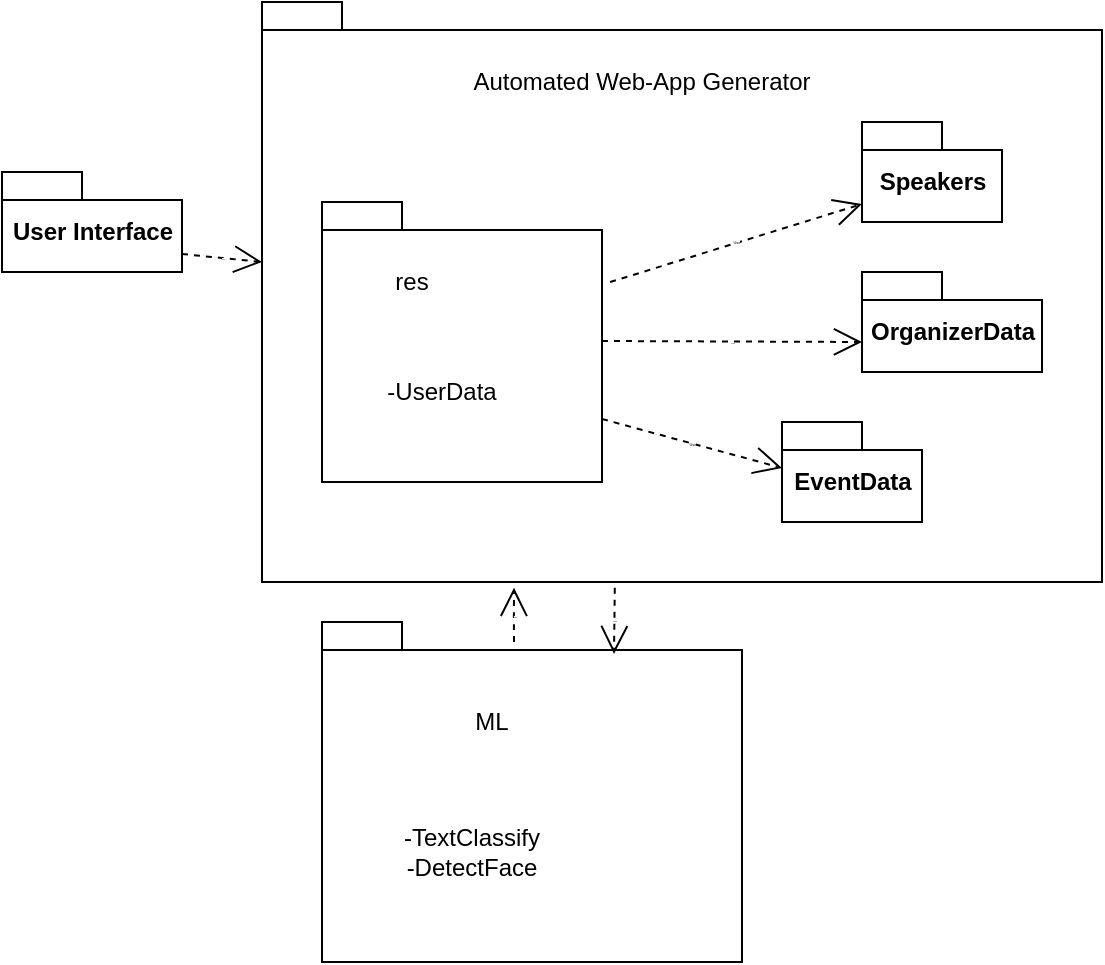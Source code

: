 <mxfile version="14.5.0" type="github">
  <diagram id="Ua2QB6MWDDTaDN-R-EVH" name="Page-1">
    <mxGraphModel dx="1553" dy="569" grid="1" gridSize="10" guides="1" tooltips="1" connect="1" arrows="1" fold="1" page="1" pageScale="1" pageWidth="850" pageHeight="1100" math="0" shadow="0">
      <root>
        <mxCell id="0" />
        <mxCell id="1" parent="0" />
        <mxCell id="I_EiKS_eTkp3nI3sDTPM-1" value="" style="shape=folder;fontStyle=1;spacingTop=10;tabWidth=40;tabHeight=14;tabPosition=left;html=1;" vertex="1" parent="1">
          <mxGeometry x="130" y="50" width="420" height="290" as="geometry" />
        </mxCell>
        <mxCell id="I_EiKS_eTkp3nI3sDTPM-2" value="" style="shape=folder;fontStyle=1;spacingTop=10;tabWidth=40;tabHeight=14;tabPosition=left;html=1;" vertex="1" parent="1">
          <mxGeometry x="160" y="150" width="140" height="140" as="geometry" />
        </mxCell>
        <mxCell id="I_EiKS_eTkp3nI3sDTPM-3" value="" style="shape=folder;fontStyle=1;spacingTop=10;tabWidth=40;tabHeight=14;tabPosition=left;html=1;" vertex="1" parent="1">
          <mxGeometry x="160" y="360" width="210" height="170" as="geometry" />
        </mxCell>
        <mxCell id="I_EiKS_eTkp3nI3sDTPM-4" value="Automated Web-App Generator" style="text;html=1;strokeColor=none;fillColor=none;align=center;verticalAlign=middle;whiteSpace=wrap;rounded=0;" vertex="1" parent="1">
          <mxGeometry x="220" y="80" width="200" height="20" as="geometry" />
        </mxCell>
        <mxCell id="I_EiKS_eTkp3nI3sDTPM-5" value="res" style="text;html=1;strokeColor=none;fillColor=none;align=center;verticalAlign=middle;whiteSpace=wrap;rounded=0;" vertex="1" parent="1">
          <mxGeometry x="185" y="180" width="40" height="20" as="geometry" />
        </mxCell>
        <mxCell id="I_EiKS_eTkp3nI3sDTPM-6" value="ML" style="text;html=1;strokeColor=none;fillColor=none;align=center;verticalAlign=middle;whiteSpace=wrap;rounded=0;" vertex="1" parent="1">
          <mxGeometry x="225" y="400" width="40" height="20" as="geometry" />
        </mxCell>
        <mxCell id="I_EiKS_eTkp3nI3sDTPM-7" value="-UserData&lt;br&gt;" style="text;html=1;strokeColor=none;fillColor=none;align=center;verticalAlign=middle;whiteSpace=wrap;rounded=0;" vertex="1" parent="1">
          <mxGeometry x="175" y="200" width="90" height="90" as="geometry" />
        </mxCell>
        <mxCell id="I_EiKS_eTkp3nI3sDTPM-8" value="-TextClassify&lt;br&gt;-DetectFace" style="text;html=1;strokeColor=none;fillColor=none;align=center;verticalAlign=middle;whiteSpace=wrap;rounded=0;" vertex="1" parent="1">
          <mxGeometry x="190" y="440" width="90" height="70" as="geometry" />
        </mxCell>
        <mxCell id="I_EiKS_eTkp3nI3sDTPM-9" value="OrganizerData" style="shape=folder;fontStyle=1;spacingTop=10;tabWidth=40;tabHeight=14;tabPosition=left;html=1;" vertex="1" parent="1">
          <mxGeometry x="430" y="185" width="90" height="50" as="geometry" />
        </mxCell>
        <mxCell id="I_EiKS_eTkp3nI3sDTPM-10" value="Speakers" style="shape=folder;fontStyle=1;spacingTop=10;tabWidth=40;tabHeight=14;tabPosition=left;html=1;" vertex="1" parent="1">
          <mxGeometry x="430" y="110" width="70" height="50" as="geometry" />
        </mxCell>
        <mxCell id="I_EiKS_eTkp3nI3sDTPM-11" value="EventData" style="shape=folder;fontStyle=1;spacingTop=10;tabWidth=40;tabHeight=14;tabPosition=left;html=1;" vertex="1" parent="1">
          <mxGeometry x="390" y="260" width="70" height="50" as="geometry" />
        </mxCell>
        <mxCell id="I_EiKS_eTkp3nI3sDTPM-13" value="Use" style="endArrow=open;endSize=12;dashed=1;html=1;fontSize=1;" edge="1" parent="1">
          <mxGeometry width="160" relative="1" as="geometry">
            <mxPoint x="300" y="219.5" as="sourcePoint" />
            <mxPoint x="430" y="220" as="targetPoint" />
          </mxGeometry>
        </mxCell>
        <mxCell id="I_EiKS_eTkp3nI3sDTPM-14" value="Use" style="endArrow=open;endSize=12;dashed=1;html=1;entryX=0;entryY=0;entryDx=0;entryDy=41;entryPerimeter=0;exitX=1.029;exitY=0.286;exitDx=0;exitDy=0;exitPerimeter=0;fontSize=2;" edge="1" parent="1" source="I_EiKS_eTkp3nI3sDTPM-2" target="I_EiKS_eTkp3nI3sDTPM-10">
          <mxGeometry width="160" relative="1" as="geometry">
            <mxPoint x="310" y="229.5" as="sourcePoint" />
            <mxPoint x="440" y="230" as="targetPoint" />
            <Array as="points" />
          </mxGeometry>
        </mxCell>
        <mxCell id="I_EiKS_eTkp3nI3sDTPM-15" value="Use" style="endArrow=open;endSize=12;dashed=1;html=1;exitX=0;exitY=0;exitDx=140;exitDy=108.5;exitPerimeter=0;entryX=0;entryY=0;entryDx=0;entryDy=23;entryPerimeter=0;fontSize=2;" edge="1" parent="1" source="I_EiKS_eTkp3nI3sDTPM-2" target="I_EiKS_eTkp3nI3sDTPM-11">
          <mxGeometry width="160" relative="1" as="geometry">
            <mxPoint x="320" y="239.5" as="sourcePoint" />
            <mxPoint x="450" y="240" as="targetPoint" />
          </mxGeometry>
        </mxCell>
        <mxCell id="I_EiKS_eTkp3nI3sDTPM-16" value="User Interface" style="shape=folder;fontStyle=1;spacingTop=10;tabWidth=40;tabHeight=14;tabPosition=left;html=1;" vertex="1" parent="1">
          <mxGeometry y="135" width="90" height="50" as="geometry" />
        </mxCell>
        <mxCell id="I_EiKS_eTkp3nI3sDTPM-17" value="Use" style="endArrow=open;endSize=12;dashed=1;html=1;exitX=0;exitY=0;exitDx=90;exitDy=41;exitPerimeter=0;fontSize=1;" edge="1" parent="1" source="I_EiKS_eTkp3nI3sDTPM-16">
          <mxGeometry width="160" relative="1" as="geometry">
            <mxPoint x="-5.684e-14" y="219.04" as="sourcePoint" />
            <mxPoint x="130" y="180" as="targetPoint" />
            <Array as="points" />
          </mxGeometry>
        </mxCell>
        <mxCell id="I_EiKS_eTkp3nI3sDTPM-18" value="Use" style="endArrow=open;endSize=12;dashed=1;html=1;entryX=0.3;entryY=1.01;entryDx=0;entryDy=0;entryPerimeter=0;fontSize=1;" edge="1" parent="1" target="I_EiKS_eTkp3nI3sDTPM-1">
          <mxGeometry width="160" relative="1" as="geometry">
            <mxPoint x="256" y="370" as="sourcePoint" />
            <mxPoint x="315.94" y="340" as="targetPoint" />
            <Array as="points">
              <mxPoint x="255.94" y="359" />
            </Array>
          </mxGeometry>
        </mxCell>
        <mxCell id="I_EiKS_eTkp3nI3sDTPM-19" value="Use" style="endArrow=open;endSize=12;dashed=1;html=1;exitX=0.42;exitY=1.01;exitDx=0;exitDy=0;exitPerimeter=0;fontSize=1;" edge="1" parent="1" source="I_EiKS_eTkp3nI3sDTPM-1">
          <mxGeometry width="160" relative="1" as="geometry">
            <mxPoint x="280.0" y="360" as="sourcePoint" />
            <mxPoint x="306" y="376" as="targetPoint" />
            <Array as="points" />
          </mxGeometry>
        </mxCell>
      </root>
    </mxGraphModel>
  </diagram>
</mxfile>
